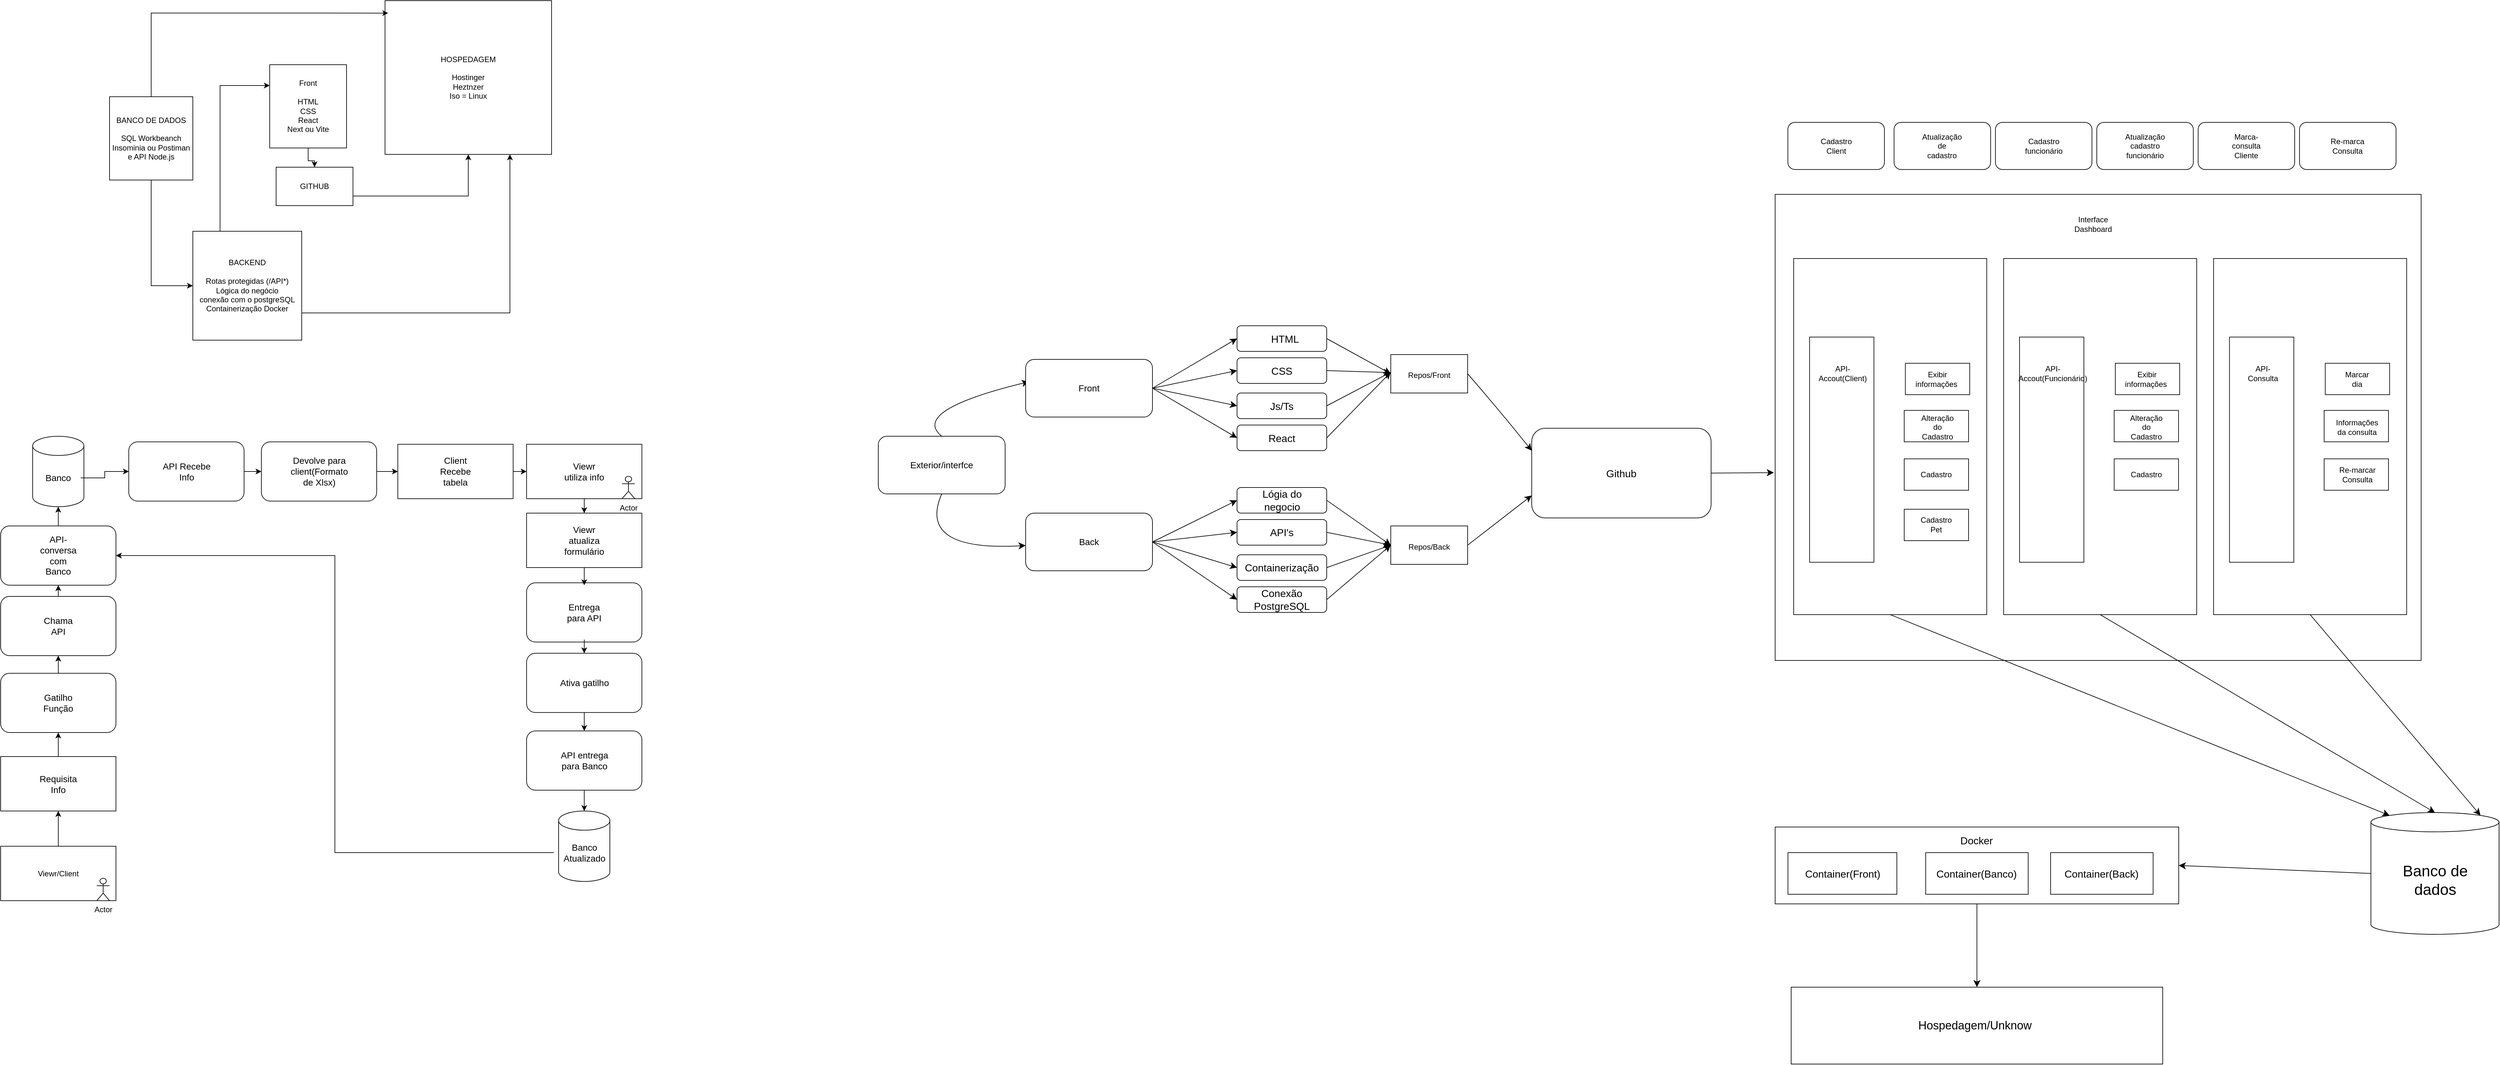<mxfile version="27.0.6">
  <diagram name="Página-1" id="aVjAVGTrHqwCA4JihpEF">
    <mxGraphModel dx="3640" dy="3594" grid="1" gridSize="10" guides="1" tooltips="1" connect="1" arrows="1" fold="1" page="1" pageScale="1" pageWidth="827" pageHeight="1169" math="0" shadow="0">
      <root>
        <mxCell id="0" />
        <mxCell id="1" parent="0" />
        <mxCell id="Dt26qlYSGMy6qlkCRpei-187" style="edgeStyle=none;curved=1;rounded=0;orthogonalLoop=1;jettySize=auto;html=1;exitX=0.5;exitY=1;exitDx=0;exitDy=0;fontSize=12;startSize=8;endSize=8;" edge="1" parent="1" source="Dt26qlYSGMy6qlkCRpei-150" target="Dt26qlYSGMy6qlkCRpei-135">
          <mxGeometry relative="1" as="geometry" />
        </mxCell>
        <mxCell id="Dt26qlYSGMy6qlkCRpei-150" value="" style="rounded=0;whiteSpace=wrap;html=1;movable=1;resizable=1;rotatable=1;deletable=1;editable=1;locked=0;connectable=1;" vertex="1" parent="1">
          <mxGeometry x="3190" y="370" width="630" height="120" as="geometry" />
        </mxCell>
        <mxCell id="Dt26qlYSGMy6qlkCRpei-60" style="edgeStyle=none;curved=1;rounded=0;orthogonalLoop=1;jettySize=auto;html=1;exitX=1;exitY=0.5;exitDx=0;exitDy=0;entryX=0;entryY=0.25;entryDx=0;entryDy=0;fontSize=12;startSize=8;endSize=8;" edge="1" parent="1" source="Dt26qlYSGMy6qlkCRpei-47" target="Dt26qlYSGMy6qlkCRpei-8">
          <mxGeometry relative="1" as="geometry">
            <Array as="points">
              <mxPoint x="2760" y="-280" />
            </Array>
          </mxGeometry>
        </mxCell>
        <mxCell id="Dt26qlYSGMy6qlkCRpei-47" value="" style="rounded=0;whiteSpace=wrap;html=1;" vertex="1" parent="1">
          <mxGeometry x="2590" y="-367.5" width="120" height="60" as="geometry" />
        </mxCell>
        <mxCell id="W94KOV0Ojwc3r_dNAkFX-75" value="" style="rounded=1;whiteSpace=wrap;html=1;" parent="1" vertex="1">
          <mxGeometry x="1241" y="-11.25" width="180" height="92.5" as="geometry" />
        </mxCell>
        <mxCell id="W94KOV0Ojwc3r_dNAkFX-36" style="edgeStyle=orthogonalEdgeStyle;rounded=0;orthogonalLoop=1;jettySize=auto;html=1;exitX=0.5;exitY=0;exitDx=0;exitDy=0;" parent="1" source="W94KOV0Ojwc3r_dNAkFX-1" target="W94KOV0Ojwc3r_dNAkFX-15" edge="1">
          <mxGeometry relative="1" as="geometry" />
        </mxCell>
        <mxCell id="W94KOV0Ojwc3r_dNAkFX-1" value="" style="rounded=0;whiteSpace=wrap;html=1;" parent="1" vertex="1">
          <mxGeometry x="420" y="260" width="180" height="85" as="geometry" />
        </mxCell>
        <mxCell id="W94KOV0Ojwc3r_dNAkFX-2" value="&lt;span style=&quot;font-size: 14px;&quot;&gt;Requisita Info&lt;/span&gt;" style="text;strokeColor=none;align=center;fillColor=none;html=1;verticalAlign=middle;whiteSpace=wrap;rounded=0;" parent="1" vertex="1">
          <mxGeometry x="475" y="287.5" width="70" height="30" as="geometry" />
        </mxCell>
        <mxCell id="W94KOV0Ojwc3r_dNAkFX-11" style="edgeStyle=orthogonalEdgeStyle;rounded=0;orthogonalLoop=1;jettySize=auto;html=1;exitX=0.5;exitY=0;exitDx=0;exitDy=0;" parent="1" source="W94KOV0Ojwc3r_dNAkFX-3" target="W94KOV0Ojwc3r_dNAkFX-1" edge="1">
          <mxGeometry relative="1" as="geometry" />
        </mxCell>
        <mxCell id="W94KOV0Ojwc3r_dNAkFX-3" value="Viewr/Client" style="rounded=0;whiteSpace=wrap;html=1;" parent="1" vertex="1">
          <mxGeometry x="420" y="400" width="180" height="85" as="geometry" />
        </mxCell>
        <mxCell id="W94KOV0Ojwc3r_dNAkFX-6" value="Actor" style="shape=umlActor;verticalLabelPosition=bottom;verticalAlign=top;html=1;outlineConnect=0;" parent="1" vertex="1">
          <mxGeometry x="570" y="450" width="20" height="35" as="geometry" />
        </mxCell>
        <mxCell id="W94KOV0Ojwc3r_dNAkFX-37" style="edgeStyle=orthogonalEdgeStyle;rounded=0;orthogonalLoop=1;jettySize=auto;html=1;exitX=0.5;exitY=0;exitDx=0;exitDy=0;" parent="1" source="W94KOV0Ojwc3r_dNAkFX-15" target="W94KOV0Ojwc3r_dNAkFX-17" edge="1">
          <mxGeometry relative="1" as="geometry" />
        </mxCell>
        <mxCell id="W94KOV0Ojwc3r_dNAkFX-15" value="" style="rounded=1;whiteSpace=wrap;html=1;" parent="1" vertex="1">
          <mxGeometry x="420" y="130" width="180" height="92.5" as="geometry" />
        </mxCell>
        <mxCell id="W94KOV0Ojwc3r_dNAkFX-16" value="&lt;span style=&quot;font-size: 14px;&quot;&gt;Gatilho Função&lt;/span&gt;" style="text;strokeColor=none;align=center;fillColor=none;html=1;verticalAlign=middle;whiteSpace=wrap;rounded=0;" parent="1" vertex="1">
          <mxGeometry x="475" y="161.25" width="70" height="30" as="geometry" />
        </mxCell>
        <mxCell id="W94KOV0Ojwc3r_dNAkFX-38" style="edgeStyle=orthogonalEdgeStyle;rounded=0;orthogonalLoop=1;jettySize=auto;html=1;exitX=0.5;exitY=0;exitDx=0;exitDy=0;" parent="1" source="W94KOV0Ojwc3r_dNAkFX-17" target="W94KOV0Ojwc3r_dNAkFX-19" edge="1">
          <mxGeometry relative="1" as="geometry" />
        </mxCell>
        <mxCell id="W94KOV0Ojwc3r_dNAkFX-17" value="" style="rounded=1;whiteSpace=wrap;html=1;" parent="1" vertex="1">
          <mxGeometry x="420" y="10" width="180" height="92.5" as="geometry" />
        </mxCell>
        <mxCell id="W94KOV0Ojwc3r_dNAkFX-18" value="&lt;span style=&quot;font-size: 14px;&quot;&gt;Chama API&lt;/span&gt;" style="text;strokeColor=none;align=center;fillColor=none;html=1;verticalAlign=middle;whiteSpace=wrap;rounded=0;" parent="1" vertex="1">
          <mxGeometry x="475" y="41.25" width="70" height="30" as="geometry" />
        </mxCell>
        <mxCell id="W94KOV0Ojwc3r_dNAkFX-40" style="edgeStyle=orthogonalEdgeStyle;rounded=0;orthogonalLoop=1;jettySize=auto;html=1;exitX=0.5;exitY=0;exitDx=0;exitDy=0;" parent="1" source="W94KOV0Ojwc3r_dNAkFX-19" target="W94KOV0Ojwc3r_dNAkFX-23" edge="1">
          <mxGeometry relative="1" as="geometry" />
        </mxCell>
        <mxCell id="W94KOV0Ojwc3r_dNAkFX-19" value="" style="rounded=1;whiteSpace=wrap;html=1;" parent="1" vertex="1">
          <mxGeometry x="420" y="-100" width="180" height="92.5" as="geometry" />
        </mxCell>
        <mxCell id="W94KOV0Ojwc3r_dNAkFX-20" value="&lt;span style=&quot;font-size: 14px;&quot;&gt;API-conversa com Banco&lt;/span&gt;" style="text;strokeColor=none;align=center;fillColor=none;html=1;verticalAlign=middle;whiteSpace=wrap;rounded=0;" parent="1" vertex="1">
          <mxGeometry x="475" y="-68.75" width="70" height="30" as="geometry" />
        </mxCell>
        <mxCell id="W94KOV0Ojwc3r_dNAkFX-23" value="" style="shape=cylinder3;whiteSpace=wrap;html=1;boundedLbl=1;backgroundOutline=1;size=15;" parent="1" vertex="1">
          <mxGeometry x="470" y="-240" width="80" height="110" as="geometry" />
        </mxCell>
        <mxCell id="W94KOV0Ojwc3r_dNAkFX-41" style="edgeStyle=orthogonalEdgeStyle;rounded=0;orthogonalLoop=1;jettySize=auto;html=1;exitX=1;exitY=0.5;exitDx=0;exitDy=0;" parent="1" source="W94KOV0Ojwc3r_dNAkFX-24" target="W94KOV0Ojwc3r_dNAkFX-26" edge="1">
          <mxGeometry relative="1" as="geometry" />
        </mxCell>
        <mxCell id="W94KOV0Ojwc3r_dNAkFX-24" value="&lt;span style=&quot;font-size: 14px;&quot;&gt;Banco&lt;/span&gt;" style="text;strokeColor=none;align=center;fillColor=none;html=1;verticalAlign=middle;whiteSpace=wrap;rounded=0;" parent="1" vertex="1">
          <mxGeometry x="475" y="-190" width="70" height="30" as="geometry" />
        </mxCell>
        <mxCell id="W94KOV0Ojwc3r_dNAkFX-42" style="edgeStyle=orthogonalEdgeStyle;rounded=0;orthogonalLoop=1;jettySize=auto;html=1;exitX=1;exitY=0.5;exitDx=0;exitDy=0;entryX=0;entryY=0.5;entryDx=0;entryDy=0;" parent="1" source="W94KOV0Ojwc3r_dNAkFX-26" target="W94KOV0Ojwc3r_dNAkFX-28" edge="1">
          <mxGeometry relative="1" as="geometry" />
        </mxCell>
        <mxCell id="W94KOV0Ojwc3r_dNAkFX-26" value="" style="rounded=1;whiteSpace=wrap;html=1;" parent="1" vertex="1">
          <mxGeometry x="620" y="-231.25" width="180" height="92.5" as="geometry" />
        </mxCell>
        <mxCell id="W94KOV0Ojwc3r_dNAkFX-27" value="&lt;span style=&quot;font-size: 14px;&quot;&gt;API Recebe Info&lt;/span&gt;" style="text;strokeColor=none;align=center;fillColor=none;html=1;verticalAlign=middle;whiteSpace=wrap;rounded=0;" parent="1" vertex="1">
          <mxGeometry x="662.5" y="-200" width="95" height="30" as="geometry" />
        </mxCell>
        <mxCell id="W94KOV0Ojwc3r_dNAkFX-43" style="edgeStyle=orthogonalEdgeStyle;rounded=0;orthogonalLoop=1;jettySize=auto;html=1;exitX=1;exitY=0.5;exitDx=0;exitDy=0;" parent="1" source="W94KOV0Ojwc3r_dNAkFX-28" target="W94KOV0Ojwc3r_dNAkFX-31" edge="1">
          <mxGeometry relative="1" as="geometry" />
        </mxCell>
        <mxCell id="W94KOV0Ojwc3r_dNAkFX-28" value="" style="rounded=1;whiteSpace=wrap;html=1;" parent="1" vertex="1">
          <mxGeometry x="827" y="-231.25" width="180" height="92.5" as="geometry" />
        </mxCell>
        <mxCell id="W94KOV0Ojwc3r_dNAkFX-29" value="&lt;span style=&quot;font-size: 14px;&quot;&gt;Devolve para client(Formato de Xlsx)&lt;/span&gt;" style="text;strokeColor=none;align=center;fillColor=none;html=1;verticalAlign=middle;whiteSpace=wrap;rounded=0;" parent="1" vertex="1">
          <mxGeometry x="869.5" y="-200" width="95" height="30" as="geometry" />
        </mxCell>
        <mxCell id="W94KOV0Ojwc3r_dNAkFX-44" style="edgeStyle=orthogonalEdgeStyle;rounded=0;orthogonalLoop=1;jettySize=auto;html=1;exitX=1;exitY=0.5;exitDx=0;exitDy=0;" parent="1" source="W94KOV0Ojwc3r_dNAkFX-31" target="W94KOV0Ojwc3r_dNAkFX-34" edge="1">
          <mxGeometry relative="1" as="geometry" />
        </mxCell>
        <mxCell id="W94KOV0Ojwc3r_dNAkFX-31" value="" style="rounded=0;whiteSpace=wrap;html=1;" parent="1" vertex="1">
          <mxGeometry x="1040" y="-227.5" width="180" height="85" as="geometry" />
        </mxCell>
        <mxCell id="W94KOV0Ojwc3r_dNAkFX-32" value="&lt;span style=&quot;font-size: 14px;&quot;&gt;Client Recebe tabela&lt;/span&gt;" style="text;strokeColor=none;align=center;fillColor=none;html=1;verticalAlign=middle;whiteSpace=wrap;rounded=0;" parent="1" vertex="1">
          <mxGeometry x="1095" y="-200" width="70" height="30" as="geometry" />
        </mxCell>
        <mxCell id="W94KOV0Ojwc3r_dNAkFX-57" style="edgeStyle=orthogonalEdgeStyle;rounded=0;orthogonalLoop=1;jettySize=auto;html=1;exitX=0.5;exitY=1;exitDx=0;exitDy=0;" parent="1" source="W94KOV0Ojwc3r_dNAkFX-34" target="W94KOV0Ojwc3r_dNAkFX-45" edge="1">
          <mxGeometry relative="1" as="geometry" />
        </mxCell>
        <mxCell id="W94KOV0Ojwc3r_dNAkFX-34" value="" style="rounded=0;whiteSpace=wrap;html=1;" parent="1" vertex="1">
          <mxGeometry x="1241" y="-227.5" width="180" height="85" as="geometry" />
        </mxCell>
        <mxCell id="W94KOV0Ojwc3r_dNAkFX-35" value="&lt;span style=&quot;font-size: 14px;&quot;&gt;Viewr utiliza info&lt;/span&gt;" style="text;strokeColor=none;align=center;fillColor=none;html=1;verticalAlign=middle;whiteSpace=wrap;rounded=0;" parent="1" vertex="1">
          <mxGeometry x="1296" y="-200" width="70" height="30" as="geometry" />
        </mxCell>
        <mxCell id="W94KOV0Ojwc3r_dNAkFX-58" style="edgeStyle=orthogonalEdgeStyle;rounded=0;orthogonalLoop=1;jettySize=auto;html=1;exitX=0.5;exitY=1;exitDx=0;exitDy=0;entryX=0.5;entryY=0;entryDx=0;entryDy=0;" parent="1" source="W94KOV0Ojwc3r_dNAkFX-45" edge="1">
          <mxGeometry relative="1" as="geometry">
            <mxPoint x="1331" y="-7.5" as="targetPoint" />
          </mxGeometry>
        </mxCell>
        <mxCell id="W94KOV0Ojwc3r_dNAkFX-45" value="" style="rounded=0;whiteSpace=wrap;html=1;" parent="1" vertex="1">
          <mxGeometry x="1241" y="-120" width="180" height="85" as="geometry" />
        </mxCell>
        <mxCell id="W94KOV0Ojwc3r_dNAkFX-46" value="&lt;span style=&quot;font-size: 14px;&quot;&gt;Viewr atualiza formulário&lt;/span&gt;" style="text;strokeColor=none;align=center;fillColor=none;html=1;verticalAlign=middle;whiteSpace=wrap;rounded=0;" parent="1" vertex="1">
          <mxGeometry x="1296" y="-92.5" width="70" height="30" as="geometry" />
        </mxCell>
        <mxCell id="W94KOV0Ojwc3r_dNAkFX-60" style="edgeStyle=orthogonalEdgeStyle;rounded=0;orthogonalLoop=1;jettySize=auto;html=1;exitX=0.5;exitY=1;exitDx=0;exitDy=0;entryX=0.5;entryY=0;entryDx=0;entryDy=0;" parent="1" source="W94KOV0Ojwc3r_dNAkFX-47" target="W94KOV0Ojwc3r_dNAkFX-50" edge="1">
          <mxGeometry relative="1" as="geometry" />
        </mxCell>
        <mxCell id="W94KOV0Ojwc3r_dNAkFX-47" value="" style="rounded=1;whiteSpace=wrap;html=1;" parent="1" vertex="1">
          <mxGeometry x="1241" y="98.75" width="180" height="92.5" as="geometry" />
        </mxCell>
        <mxCell id="W94KOV0Ojwc3r_dNAkFX-48" value="&lt;span style=&quot;font-size: 14px;&quot;&gt;Ativa gatilho&lt;/span&gt;" style="text;strokeColor=none;align=center;fillColor=none;html=1;verticalAlign=middle;whiteSpace=wrap;rounded=0;" parent="1" vertex="1">
          <mxGeometry x="1283.5" y="130" width="95" height="30" as="geometry" />
        </mxCell>
        <mxCell id="W94KOV0Ojwc3r_dNAkFX-61" style="edgeStyle=orthogonalEdgeStyle;rounded=0;orthogonalLoop=1;jettySize=auto;html=1;exitX=0.5;exitY=1;exitDx=0;exitDy=0;" parent="1" source="W94KOV0Ojwc3r_dNAkFX-50" target="W94KOV0Ojwc3r_dNAkFX-52" edge="1">
          <mxGeometry relative="1" as="geometry" />
        </mxCell>
        <mxCell id="W94KOV0Ojwc3r_dNAkFX-50" value="" style="rounded=1;whiteSpace=wrap;html=1;" parent="1" vertex="1">
          <mxGeometry x="1241" y="220" width="180" height="92.5" as="geometry" />
        </mxCell>
        <mxCell id="W94KOV0Ojwc3r_dNAkFX-51" value="&lt;span style=&quot;font-size: 14px;&quot;&gt;API entrega para Banco&lt;/span&gt;" style="text;strokeColor=none;align=center;fillColor=none;html=1;verticalAlign=middle;whiteSpace=wrap;rounded=0;" parent="1" vertex="1">
          <mxGeometry x="1283.5" y="251.25" width="95" height="30" as="geometry" />
        </mxCell>
        <mxCell id="W94KOV0Ojwc3r_dNAkFX-52" value="" style="shape=cylinder3;whiteSpace=wrap;html=1;boundedLbl=1;backgroundOutline=1;size=15;" parent="1" vertex="1">
          <mxGeometry x="1291" y="345" width="80" height="110" as="geometry" />
        </mxCell>
        <mxCell id="W94KOV0Ojwc3r_dNAkFX-62" style="edgeStyle=orthogonalEdgeStyle;rounded=0;orthogonalLoop=1;jettySize=auto;html=1;entryX=1;entryY=0.5;entryDx=0;entryDy=0;" parent="1" source="W94KOV0Ojwc3r_dNAkFX-53" target="W94KOV0Ojwc3r_dNAkFX-19" edge="1">
          <mxGeometry relative="1" as="geometry" />
        </mxCell>
        <mxCell id="W94KOV0Ojwc3r_dNAkFX-53" value="&lt;span style=&quot;font-size: 14px;&quot;&gt;Banco&lt;/span&gt;&lt;div&gt;&lt;span style=&quot;font-size: 14px;&quot;&gt;Atualizado&lt;/span&gt;&lt;/div&gt;" style="text;strokeColor=none;align=center;fillColor=none;html=1;verticalAlign=middle;whiteSpace=wrap;rounded=0;" parent="1" vertex="1">
          <mxGeometry x="1283.5" y="395" width="95" height="30" as="geometry" />
        </mxCell>
        <mxCell id="W94KOV0Ojwc3r_dNAkFX-59" style="edgeStyle=orthogonalEdgeStyle;rounded=0;orthogonalLoop=1;jettySize=auto;html=1;exitX=0.5;exitY=1;exitDx=0;exitDy=0;entryX=0.5;entryY=0;entryDx=0;entryDy=0;" parent="1" target="W94KOV0Ojwc3r_dNAkFX-47" edge="1">
          <mxGeometry relative="1" as="geometry">
            <mxPoint x="1331" y="77.5" as="sourcePoint" />
          </mxGeometry>
        </mxCell>
        <mxCell id="W94KOV0Ojwc3r_dNAkFX-55" value="&lt;span style=&quot;font-size: 14px;&quot;&gt;Entrega para API&lt;/span&gt;" style="text;strokeColor=none;align=center;fillColor=none;html=1;verticalAlign=middle;whiteSpace=wrap;rounded=0;" parent="1" vertex="1">
          <mxGeometry x="1296" y="20" width="70" height="30" as="geometry" />
        </mxCell>
        <mxCell id="W94KOV0Ojwc3r_dNAkFX-56" value="Actor" style="shape=umlActor;verticalLabelPosition=bottom;verticalAlign=top;html=1;outlineConnect=0;" parent="1" vertex="1">
          <mxGeometry x="1390" y="-177.5" width="20" height="35" as="geometry" />
        </mxCell>
        <mxCell id="W94KOV0Ojwc3r_dNAkFX-63" style="edgeStyle=orthogonalEdgeStyle;rounded=0;orthogonalLoop=1;jettySize=auto;html=1;exitX=0.5;exitY=1;exitDx=0;exitDy=0;" parent="1" source="W94KOV0Ojwc3r_dNAkFX-64" target="W94KOV0Ojwc3r_dNAkFX-73" edge="1">
          <mxGeometry relative="1" as="geometry" />
        </mxCell>
        <mxCell id="W94KOV0Ojwc3r_dNAkFX-64" value="Front&lt;div&gt;&lt;br&gt;&lt;/div&gt;&lt;div&gt;HTML&lt;/div&gt;&lt;div&gt;CSS&lt;/div&gt;&lt;div&gt;React&lt;/div&gt;&lt;div&gt;Next ou Vite&lt;/div&gt;" style="rounded=0;whiteSpace=wrap;html=1;" parent="1" vertex="1">
          <mxGeometry x="840" y="-820" width="120" height="130" as="geometry" />
        </mxCell>
        <mxCell id="W94KOV0Ojwc3r_dNAkFX-65" style="edgeStyle=orthogonalEdgeStyle;rounded=0;orthogonalLoop=1;jettySize=auto;html=1;entryX=0;entryY=0.5;entryDx=0;entryDy=0;" parent="1" source="W94KOV0Ojwc3r_dNAkFX-67" target="W94KOV0Ojwc3r_dNAkFX-70" edge="1">
          <mxGeometry relative="1" as="geometry" />
        </mxCell>
        <mxCell id="W94KOV0Ojwc3r_dNAkFX-66" style="edgeStyle=orthogonalEdgeStyle;rounded=0;orthogonalLoop=1;jettySize=auto;html=1;exitX=0.5;exitY=0;exitDx=0;exitDy=0;" parent="1" source="W94KOV0Ojwc3r_dNAkFX-67" edge="1">
          <mxGeometry relative="1" as="geometry">
            <mxPoint x="654.941" y="-770.118" as="targetPoint" />
          </mxGeometry>
        </mxCell>
        <mxCell id="W94KOV0Ojwc3r_dNAkFX-67" value="BANCO DE DADOS&lt;div&gt;&lt;br&gt;&lt;/div&gt;&lt;div&gt;SQL Workbeanch&lt;/div&gt;&lt;div&gt;Insominia ou Postiman&lt;/div&gt;&lt;div&gt;e API Node.js&lt;/div&gt;" style="whiteSpace=wrap;html=1;aspect=fixed;" parent="1" vertex="1">
          <mxGeometry x="590" y="-770" width="130" height="130" as="geometry" />
        </mxCell>
        <mxCell id="W94KOV0Ojwc3r_dNAkFX-68" style="edgeStyle=orthogonalEdgeStyle;rounded=0;orthogonalLoop=1;jettySize=auto;html=1;exitX=0.25;exitY=0;exitDx=0;exitDy=0;entryX=0;entryY=0.25;entryDx=0;entryDy=0;" parent="1" source="W94KOV0Ojwc3r_dNAkFX-70" target="W94KOV0Ojwc3r_dNAkFX-64" edge="1">
          <mxGeometry relative="1" as="geometry" />
        </mxCell>
        <mxCell id="W94KOV0Ojwc3r_dNAkFX-69" style="edgeStyle=orthogonalEdgeStyle;rounded=0;orthogonalLoop=1;jettySize=auto;html=1;exitX=1;exitY=0.75;exitDx=0;exitDy=0;entryX=0.75;entryY=1;entryDx=0;entryDy=0;" parent="1" source="W94KOV0Ojwc3r_dNAkFX-70" target="W94KOV0Ojwc3r_dNAkFX-71" edge="1">
          <mxGeometry relative="1" as="geometry" />
        </mxCell>
        <mxCell id="W94KOV0Ojwc3r_dNAkFX-70" value="BACKEND&lt;div&gt;&lt;br&gt;&lt;/div&gt;&lt;div&gt;Rotas protegidas (/API*)&lt;/div&gt;&lt;div&gt;Lógica do negócio&lt;/div&gt;&lt;div&gt;conexão com o postgreSQL&lt;/div&gt;&lt;div&gt;Containerização Docker&lt;/div&gt;" style="whiteSpace=wrap;html=1;aspect=fixed;" parent="1" vertex="1">
          <mxGeometry x="720" y="-560" width="170" height="170" as="geometry" />
        </mxCell>
        <mxCell id="W94KOV0Ojwc3r_dNAkFX-71" value="HOSPEDAGEM&lt;div&gt;&lt;br&gt;&lt;/div&gt;&lt;div&gt;Hostinger&lt;/div&gt;&lt;div&gt;Heztnzer&lt;/div&gt;&lt;div&gt;Iso = Linux&lt;/div&gt;" style="rounded=0;whiteSpace=wrap;html=1;" parent="1" vertex="1">
          <mxGeometry x="1020" y="-920" width="260" height="240" as="geometry" />
        </mxCell>
        <mxCell id="W94KOV0Ojwc3r_dNAkFX-72" style="edgeStyle=orthogonalEdgeStyle;rounded=0;orthogonalLoop=1;jettySize=auto;html=1;exitX=1;exitY=0.75;exitDx=0;exitDy=0;" parent="1" source="W94KOV0Ojwc3r_dNAkFX-73" target="W94KOV0Ojwc3r_dNAkFX-71" edge="1">
          <mxGeometry relative="1" as="geometry" />
        </mxCell>
        <mxCell id="W94KOV0Ojwc3r_dNAkFX-73" value="GITHUB" style="rounded=0;whiteSpace=wrap;html=1;" parent="1" vertex="1">
          <mxGeometry x="850" y="-660" width="120" height="60" as="geometry" />
        </mxCell>
        <mxCell id="W94KOV0Ojwc3r_dNAkFX-74" style="edgeStyle=orthogonalEdgeStyle;rounded=0;orthogonalLoop=1;jettySize=auto;html=1;exitX=0.5;exitY=0;exitDx=0;exitDy=0;entryX=0.019;entryY=0.081;entryDx=0;entryDy=0;entryPerimeter=0;" parent="1" source="W94KOV0Ojwc3r_dNAkFX-67" target="W94KOV0Ojwc3r_dNAkFX-71" edge="1">
          <mxGeometry relative="1" as="geometry" />
        </mxCell>
        <mxCell id="Dt26qlYSGMy6qlkCRpei-40" style="edgeStyle=none;curved=1;rounded=0;orthogonalLoop=1;jettySize=auto;html=1;exitX=0.5;exitY=1;exitDx=0;exitDy=0;fontSize=12;startSize=8;endSize=8;" edge="1" parent="1" source="Dt26qlYSGMy6qlkCRpei-1" target="Dt26qlYSGMy6qlkCRpei-6">
          <mxGeometry relative="1" as="geometry">
            <mxPoint x="1890" y="-60" as="targetPoint" />
            <Array as="points">
              <mxPoint x="1850" y="-60" />
            </Array>
          </mxGeometry>
        </mxCell>
        <mxCell id="Dt26qlYSGMy6qlkCRpei-41" style="edgeStyle=none;curved=1;rounded=0;orthogonalLoop=1;jettySize=auto;html=1;exitX=0.5;exitY=0;exitDx=0;exitDy=0;fontSize=12;startSize=8;endSize=8;entryX=0.026;entryY=0.388;entryDx=0;entryDy=0;entryPerimeter=0;" edge="1" parent="1" source="Dt26qlYSGMy6qlkCRpei-1" target="Dt26qlYSGMy6qlkCRpei-4">
          <mxGeometry relative="1" as="geometry">
            <mxPoint x="1888.647" y="-330" as="targetPoint" />
            <Array as="points">
              <mxPoint x="1840" y="-280" />
            </Array>
          </mxGeometry>
        </mxCell>
        <mxCell id="Dt26qlYSGMy6qlkCRpei-1" value="" style="rounded=1;whiteSpace=wrap;html=1;" vertex="1" parent="1">
          <mxGeometry x="1790" y="-240" width="198" height="90" as="geometry" />
        </mxCell>
        <mxCell id="Dt26qlYSGMy6qlkCRpei-2" value="&lt;span style=&quot;font-size: 14px;&quot;&gt;Exterior/interfce&lt;/span&gt;" style="text;strokeColor=none;align=center;fillColor=none;html=1;verticalAlign=middle;whiteSpace=wrap;rounded=0;" vertex="1" parent="1">
          <mxGeometry x="1854" y="-210" width="70" height="30" as="geometry" />
        </mxCell>
        <mxCell id="Dt26qlYSGMy6qlkCRpei-28" style="edgeStyle=none;curved=1;rounded=0;orthogonalLoop=1;jettySize=auto;html=1;exitX=1;exitY=0.5;exitDx=0;exitDy=0;entryX=0;entryY=0.5;entryDx=0;entryDy=0;fontSize=12;startSize=8;endSize=8;" edge="1" parent="1" source="Dt26qlYSGMy6qlkCRpei-4" target="Dt26qlYSGMy6qlkCRpei-10">
          <mxGeometry relative="1" as="geometry" />
        </mxCell>
        <mxCell id="Dt26qlYSGMy6qlkCRpei-29" style="edgeStyle=none;curved=1;rounded=0;orthogonalLoop=1;jettySize=auto;html=1;exitX=1;exitY=0.5;exitDx=0;exitDy=0;entryX=0;entryY=0.5;entryDx=0;entryDy=0;fontSize=12;startSize=8;endSize=8;" edge="1" parent="1" source="Dt26qlYSGMy6qlkCRpei-4" target="Dt26qlYSGMy6qlkCRpei-14">
          <mxGeometry relative="1" as="geometry" />
        </mxCell>
        <mxCell id="Dt26qlYSGMy6qlkCRpei-30" style="edgeStyle=none;curved=1;rounded=0;orthogonalLoop=1;jettySize=auto;html=1;exitX=1;exitY=0.5;exitDx=0;exitDy=0;entryX=0;entryY=0.5;entryDx=0;entryDy=0;fontSize=12;startSize=8;endSize=8;" edge="1" parent="1" source="Dt26qlYSGMy6qlkCRpei-4" target="Dt26qlYSGMy6qlkCRpei-16">
          <mxGeometry relative="1" as="geometry" />
        </mxCell>
        <mxCell id="Dt26qlYSGMy6qlkCRpei-31" style="edgeStyle=none;curved=1;rounded=0;orthogonalLoop=1;jettySize=auto;html=1;exitX=1;exitY=0.5;exitDx=0;exitDy=0;entryX=0;entryY=0.5;entryDx=0;entryDy=0;fontSize=12;startSize=8;endSize=8;" edge="1" parent="1" source="Dt26qlYSGMy6qlkCRpei-4" target="Dt26qlYSGMy6qlkCRpei-18">
          <mxGeometry relative="1" as="geometry" />
        </mxCell>
        <mxCell id="Dt26qlYSGMy6qlkCRpei-4" value="" style="rounded=1;whiteSpace=wrap;html=1;" vertex="1" parent="1">
          <mxGeometry x="2020" y="-360" width="198" height="90" as="geometry" />
        </mxCell>
        <mxCell id="Dt26qlYSGMy6qlkCRpei-5" value="&lt;span style=&quot;font-size: 14px;&quot;&gt;Front&lt;/span&gt;" style="text;strokeColor=none;align=center;fillColor=none;html=1;verticalAlign=middle;whiteSpace=wrap;rounded=0;" vertex="1" parent="1">
          <mxGeometry x="2084" y="-330" width="70" height="30" as="geometry" />
        </mxCell>
        <mxCell id="Dt26qlYSGMy6qlkCRpei-32" style="edgeStyle=none;curved=1;rounded=0;orthogonalLoop=1;jettySize=auto;html=1;exitX=1;exitY=0.5;exitDx=0;exitDy=0;entryX=0;entryY=0.5;entryDx=0;entryDy=0;fontSize=12;startSize=8;endSize=8;" edge="1" parent="1" source="Dt26qlYSGMy6qlkCRpei-6" target="Dt26qlYSGMy6qlkCRpei-20">
          <mxGeometry relative="1" as="geometry" />
        </mxCell>
        <mxCell id="Dt26qlYSGMy6qlkCRpei-33" style="edgeStyle=none;curved=1;rounded=0;orthogonalLoop=1;jettySize=auto;html=1;exitX=1;exitY=0.5;exitDx=0;exitDy=0;entryX=0;entryY=0.5;entryDx=0;entryDy=0;fontSize=12;startSize=8;endSize=8;" edge="1" parent="1" source="Dt26qlYSGMy6qlkCRpei-6" target="Dt26qlYSGMy6qlkCRpei-22">
          <mxGeometry relative="1" as="geometry" />
        </mxCell>
        <mxCell id="Dt26qlYSGMy6qlkCRpei-34" style="edgeStyle=none;curved=1;rounded=0;orthogonalLoop=1;jettySize=auto;html=1;exitX=1;exitY=0.5;exitDx=0;exitDy=0;entryX=0;entryY=0.5;entryDx=0;entryDy=0;fontSize=12;startSize=8;endSize=8;" edge="1" parent="1" source="Dt26qlYSGMy6qlkCRpei-6" target="Dt26qlYSGMy6qlkCRpei-24">
          <mxGeometry relative="1" as="geometry" />
        </mxCell>
        <mxCell id="Dt26qlYSGMy6qlkCRpei-35" style="edgeStyle=none;curved=1;rounded=0;orthogonalLoop=1;jettySize=auto;html=1;exitX=1;exitY=0.5;exitDx=0;exitDy=0;entryX=0;entryY=0.5;entryDx=0;entryDy=0;fontSize=12;startSize=8;endSize=8;" edge="1" parent="1" source="Dt26qlYSGMy6qlkCRpei-6" target="Dt26qlYSGMy6qlkCRpei-26">
          <mxGeometry relative="1" as="geometry" />
        </mxCell>
        <mxCell id="Dt26qlYSGMy6qlkCRpei-6" value="" style="rounded=1;whiteSpace=wrap;html=1;" vertex="1" parent="1">
          <mxGeometry x="2020" y="-120" width="198" height="90" as="geometry" />
        </mxCell>
        <mxCell id="Dt26qlYSGMy6qlkCRpei-7" value="&lt;span style=&quot;font-size: 14px;&quot;&gt;Back&lt;/span&gt;" style="text;strokeColor=none;align=center;fillColor=none;html=1;verticalAlign=middle;whiteSpace=wrap;rounded=0;" vertex="1" parent="1">
          <mxGeometry x="2084" y="-90" width="70" height="30" as="geometry" />
        </mxCell>
        <mxCell id="Dt26qlYSGMy6qlkCRpei-8" value="" style="rounded=1;whiteSpace=wrap;html=1;" vertex="1" parent="1">
          <mxGeometry x="2810" y="-252.5" width="280" height="140" as="geometry" />
        </mxCell>
        <mxCell id="Dt26qlYSGMy6qlkCRpei-9" value="Github" style="text;strokeColor=none;align=center;fillColor=none;html=1;verticalAlign=middle;whiteSpace=wrap;rounded=0;fontSize=16;" vertex="1" parent="1">
          <mxGeometry x="2920" y="-197.5" width="60" height="30" as="geometry" />
        </mxCell>
        <mxCell id="Dt26qlYSGMy6qlkCRpei-54" style="edgeStyle=none;curved=1;rounded=0;orthogonalLoop=1;jettySize=auto;html=1;exitX=1;exitY=0.5;exitDx=0;exitDy=0;entryX=0;entryY=0.5;entryDx=0;entryDy=0;fontSize=12;startSize=8;endSize=8;" edge="1" parent="1" source="Dt26qlYSGMy6qlkCRpei-10" target="Dt26qlYSGMy6qlkCRpei-47">
          <mxGeometry relative="1" as="geometry" />
        </mxCell>
        <mxCell id="Dt26qlYSGMy6qlkCRpei-10" value="" style="rounded=1;whiteSpace=wrap;html=1;" vertex="1" parent="1">
          <mxGeometry x="2350" y="-412.5" width="140" height="40" as="geometry" />
        </mxCell>
        <mxCell id="Dt26qlYSGMy6qlkCRpei-11" value="HTML" style="text;strokeColor=none;align=center;fillColor=none;html=1;verticalAlign=middle;whiteSpace=wrap;rounded=0;fontSize=16;" vertex="1" parent="1">
          <mxGeometry x="2395" y="-407.5" width="60" height="30" as="geometry" />
        </mxCell>
        <mxCell id="Dt26qlYSGMy6qlkCRpei-55" style="edgeStyle=none;curved=1;rounded=0;orthogonalLoop=1;jettySize=auto;html=1;exitX=1;exitY=0.5;exitDx=0;exitDy=0;fontSize=12;startSize=8;endSize=8;" edge="1" parent="1" source="Dt26qlYSGMy6qlkCRpei-14" target="Dt26qlYSGMy6qlkCRpei-47">
          <mxGeometry relative="1" as="geometry" />
        </mxCell>
        <mxCell id="Dt26qlYSGMy6qlkCRpei-14" value="" style="rounded=1;whiteSpace=wrap;html=1;" vertex="1" parent="1">
          <mxGeometry x="2350" y="-362.5" width="140" height="40" as="geometry" />
        </mxCell>
        <mxCell id="Dt26qlYSGMy6qlkCRpei-15" value="CSS" style="text;strokeColor=none;align=center;fillColor=none;html=1;verticalAlign=middle;whiteSpace=wrap;rounded=0;fontSize=16;" vertex="1" parent="1">
          <mxGeometry x="2390" y="-357.5" width="60" height="30" as="geometry" />
        </mxCell>
        <mxCell id="Dt26qlYSGMy6qlkCRpei-56" style="edgeStyle=none;curved=1;rounded=0;orthogonalLoop=1;jettySize=auto;html=1;exitX=1;exitY=0.5;exitDx=0;exitDy=0;fontSize=12;startSize=8;endSize=8;" edge="1" parent="1" source="Dt26qlYSGMy6qlkCRpei-16">
          <mxGeometry relative="1" as="geometry">
            <mxPoint x="2590" y="-340" as="targetPoint" />
          </mxGeometry>
        </mxCell>
        <mxCell id="Dt26qlYSGMy6qlkCRpei-16" value="" style="rounded=1;whiteSpace=wrap;html=1;" vertex="1" parent="1">
          <mxGeometry x="2350" y="-307.5" width="140" height="40" as="geometry" />
        </mxCell>
        <mxCell id="Dt26qlYSGMy6qlkCRpei-17" value="Js/Ts" style="text;strokeColor=none;align=center;fillColor=none;html=1;verticalAlign=middle;whiteSpace=wrap;rounded=0;fontSize=16;" vertex="1" parent="1">
          <mxGeometry x="2390" y="-302.5" width="60" height="30" as="geometry" />
        </mxCell>
        <mxCell id="Dt26qlYSGMy6qlkCRpei-58" style="edgeStyle=none;curved=1;rounded=0;orthogonalLoop=1;jettySize=auto;html=1;exitX=1;exitY=0.5;exitDx=0;exitDy=0;fontSize=12;startSize=8;endSize=8;" edge="1" parent="1" source="Dt26qlYSGMy6qlkCRpei-18">
          <mxGeometry relative="1" as="geometry">
            <mxPoint x="2590" y="-340" as="targetPoint" />
          </mxGeometry>
        </mxCell>
        <mxCell id="Dt26qlYSGMy6qlkCRpei-18" value="" style="rounded=1;whiteSpace=wrap;html=1;" vertex="1" parent="1">
          <mxGeometry x="2350" y="-257.5" width="140" height="40" as="geometry" />
        </mxCell>
        <mxCell id="Dt26qlYSGMy6qlkCRpei-19" value="React" style="text;strokeColor=none;align=center;fillColor=none;html=1;verticalAlign=middle;whiteSpace=wrap;rounded=0;fontSize=16;" vertex="1" parent="1">
          <mxGeometry x="2390" y="-252.5" width="60" height="30" as="geometry" />
        </mxCell>
        <mxCell id="Dt26qlYSGMy6qlkCRpei-50" style="edgeStyle=none;curved=1;rounded=0;orthogonalLoop=1;jettySize=auto;html=1;exitX=1;exitY=0.5;exitDx=0;exitDy=0;entryX=0;entryY=0.5;entryDx=0;entryDy=0;fontSize=12;startSize=8;endSize=8;" edge="1" parent="1" source="Dt26qlYSGMy6qlkCRpei-20" target="Dt26qlYSGMy6qlkCRpei-48">
          <mxGeometry relative="1" as="geometry" />
        </mxCell>
        <mxCell id="Dt26qlYSGMy6qlkCRpei-20" value="" style="rounded=1;whiteSpace=wrap;html=1;" vertex="1" parent="1">
          <mxGeometry x="2350" y="-160" width="140" height="40" as="geometry" />
        </mxCell>
        <mxCell id="Dt26qlYSGMy6qlkCRpei-21" value="Lógia do negocio" style="text;strokeColor=none;align=center;fillColor=none;html=1;verticalAlign=middle;whiteSpace=wrap;rounded=0;fontSize=16;" vertex="1" parent="1">
          <mxGeometry x="2362.5" y="-155" width="115" height="30" as="geometry" />
        </mxCell>
        <mxCell id="Dt26qlYSGMy6qlkCRpei-51" style="edgeStyle=none;curved=1;rounded=0;orthogonalLoop=1;jettySize=auto;html=1;exitX=1;exitY=0.5;exitDx=0;exitDy=0;entryX=0;entryY=0.5;entryDx=0;entryDy=0;fontSize=12;startSize=8;endSize=8;" edge="1" parent="1" source="Dt26qlYSGMy6qlkCRpei-22" target="Dt26qlYSGMy6qlkCRpei-48">
          <mxGeometry relative="1" as="geometry" />
        </mxCell>
        <mxCell id="Dt26qlYSGMy6qlkCRpei-22" value="" style="rounded=1;whiteSpace=wrap;html=1;" vertex="1" parent="1">
          <mxGeometry x="2350" y="-110" width="140" height="40" as="geometry" />
        </mxCell>
        <mxCell id="Dt26qlYSGMy6qlkCRpei-23" value="API&#39;s" style="text;strokeColor=none;align=center;fillColor=none;html=1;verticalAlign=middle;whiteSpace=wrap;rounded=0;fontSize=16;" vertex="1" parent="1">
          <mxGeometry x="2390" y="-105" width="60" height="30" as="geometry" />
        </mxCell>
        <mxCell id="Dt26qlYSGMy6qlkCRpei-52" style="edgeStyle=none;curved=1;rounded=0;orthogonalLoop=1;jettySize=auto;html=1;exitX=1;exitY=0.5;exitDx=0;exitDy=0;entryX=0;entryY=0.5;entryDx=0;entryDy=0;fontSize=12;startSize=8;endSize=8;" edge="1" parent="1" source="Dt26qlYSGMy6qlkCRpei-24" target="Dt26qlYSGMy6qlkCRpei-48">
          <mxGeometry relative="1" as="geometry" />
        </mxCell>
        <mxCell id="Dt26qlYSGMy6qlkCRpei-24" value="" style="rounded=1;whiteSpace=wrap;html=1;" vertex="1" parent="1">
          <mxGeometry x="2350" y="-55" width="140" height="40" as="geometry" />
        </mxCell>
        <mxCell id="Dt26qlYSGMy6qlkCRpei-25" value="Containerização" style="text;strokeColor=none;align=center;fillColor=none;html=1;verticalAlign=middle;whiteSpace=wrap;rounded=0;fontSize=16;" vertex="1" parent="1">
          <mxGeometry x="2390" y="-50" width="60" height="30" as="geometry" />
        </mxCell>
        <mxCell id="Dt26qlYSGMy6qlkCRpei-53" style="edgeStyle=none;curved=1;rounded=0;orthogonalLoop=1;jettySize=auto;html=1;exitX=1;exitY=0.5;exitDx=0;exitDy=0;entryX=0;entryY=0.5;entryDx=0;entryDy=0;fontSize=12;startSize=8;endSize=8;" edge="1" parent="1" source="Dt26qlYSGMy6qlkCRpei-26" target="Dt26qlYSGMy6qlkCRpei-48">
          <mxGeometry relative="1" as="geometry" />
        </mxCell>
        <mxCell id="Dt26qlYSGMy6qlkCRpei-26" value="" style="rounded=1;whiteSpace=wrap;html=1;" vertex="1" parent="1">
          <mxGeometry x="2350" y="-5" width="140" height="40" as="geometry" />
        </mxCell>
        <mxCell id="Dt26qlYSGMy6qlkCRpei-27" value="Conexão PostgreSQL" style="text;strokeColor=none;align=center;fillColor=none;html=1;verticalAlign=middle;whiteSpace=wrap;rounded=0;fontSize=16;" vertex="1" parent="1">
          <mxGeometry x="2390" width="60" height="30" as="geometry" />
        </mxCell>
        <mxCell id="Dt26qlYSGMy6qlkCRpei-42" value="Repos/Front" style="text;html=1;align=center;verticalAlign=middle;whiteSpace=wrap;rounded=0;" vertex="1" parent="1">
          <mxGeometry x="2620" y="-350" width="60" height="30" as="geometry" />
        </mxCell>
        <mxCell id="Dt26qlYSGMy6qlkCRpei-62" style="edgeStyle=none;curved=1;rounded=0;orthogonalLoop=1;jettySize=auto;html=1;exitX=1;exitY=0.5;exitDx=0;exitDy=0;entryX=0;entryY=0.75;entryDx=0;entryDy=0;fontSize=12;startSize=8;endSize=8;" edge="1" parent="1" source="Dt26qlYSGMy6qlkCRpei-48" target="Dt26qlYSGMy6qlkCRpei-8">
          <mxGeometry relative="1" as="geometry" />
        </mxCell>
        <mxCell id="Dt26qlYSGMy6qlkCRpei-48" value="" style="rounded=0;whiteSpace=wrap;html=1;" vertex="1" parent="1">
          <mxGeometry x="2590" y="-100" width="120" height="60" as="geometry" />
        </mxCell>
        <mxCell id="Dt26qlYSGMy6qlkCRpei-49" value="Repos/Back" style="text;html=1;align=center;verticalAlign=middle;whiteSpace=wrap;rounded=0;" vertex="1" parent="1">
          <mxGeometry x="2620" y="-82.5" width="60" height="30" as="geometry" />
        </mxCell>
        <mxCell id="Dt26qlYSGMy6qlkCRpei-135" value="" style="rounded=0;whiteSpace=wrap;html=1;" vertex="1" parent="1">
          <mxGeometry x="3215" y="620" width="580" height="120" as="geometry" />
        </mxCell>
        <mxCell id="Dt26qlYSGMy6qlkCRpei-136" value="Hospedagem/Unknow" style="text;html=1;align=center;verticalAlign=middle;whiteSpace=wrap;rounded=0;fontSize=18;" vertex="1" parent="1">
          <mxGeometry x="3471.66" y="665" width="60" height="30" as="geometry" />
        </mxCell>
        <mxCell id="Dt26qlYSGMy6qlkCRpei-137" value="" style="group" vertex="1" connectable="0" parent="1">
          <mxGeometry x="3190" y="-730" width="1008.39" height="840" as="geometry" />
        </mxCell>
        <mxCell id="Dt26qlYSGMy6qlkCRpei-63" value="" style="rounded=0;whiteSpace=wrap;html=1;movable=1;resizable=1;rotatable=1;deletable=1;editable=1;locked=0;connectable=1;" vertex="1" parent="Dt26qlYSGMy6qlkCRpei-137">
          <mxGeometry y="112.409" width="1008.39" height="727.591" as="geometry" />
        </mxCell>
        <mxCell id="Dt26qlYSGMy6qlkCRpei-64" value="Interface Dashboard" style="text;html=1;align=center;verticalAlign=middle;whiteSpace=wrap;rounded=0;" vertex="1" parent="Dt26qlYSGMy6qlkCRpei-137">
          <mxGeometry x="474.061" y="147.153" width="45.206" height="24.526" as="geometry" />
        </mxCell>
        <mxCell id="Dt26qlYSGMy6qlkCRpei-66" value="" style="rounded=1;whiteSpace=wrap;html=1;" vertex="1" parent="Dt26qlYSGMy6qlkCRpei-137">
          <mxGeometry x="19.883" width="150.687" height="73.577" as="geometry" />
        </mxCell>
        <mxCell id="Dt26qlYSGMy6qlkCRpei-67" value="Cadastro Client" style="text;html=1;align=center;verticalAlign=middle;whiteSpace=wrap;rounded=0;" vertex="1" parent="Dt26qlYSGMy6qlkCRpei-137">
          <mxGeometry x="72.624" y="24.526" width="45.206" height="24.526" as="geometry" />
        </mxCell>
        <mxCell id="Dt26qlYSGMy6qlkCRpei-68" value="" style="rounded=1;whiteSpace=wrap;html=1;" vertex="1" parent="Dt26qlYSGMy6qlkCRpei-137">
          <mxGeometry x="185.639" width="150.687" height="73.577" as="geometry" />
        </mxCell>
        <mxCell id="Dt26qlYSGMy6qlkCRpei-69" value="Atualização de cadastro" style="text;html=1;align=center;verticalAlign=middle;whiteSpace=wrap;rounded=0;" vertex="1" parent="Dt26qlYSGMy6qlkCRpei-137">
          <mxGeometry x="238.379" y="24.526" width="45.206" height="24.526" as="geometry" />
        </mxCell>
        <mxCell id="Dt26qlYSGMy6qlkCRpei-70" value="" style="rounded=1;whiteSpace=wrap;html=1;" vertex="1" parent="Dt26qlYSGMy6qlkCRpei-137">
          <mxGeometry x="343.86" width="150.687" height="73.577" as="geometry" />
        </mxCell>
        <mxCell id="Dt26qlYSGMy6qlkCRpei-71" value="Cadastro funcionário" style="text;html=1;align=center;verticalAlign=middle;whiteSpace=wrap;rounded=0;" vertex="1" parent="Dt26qlYSGMy6qlkCRpei-137">
          <mxGeometry x="396.601" y="24.526" width="45.206" height="24.526" as="geometry" />
        </mxCell>
        <mxCell id="Dt26qlYSGMy6qlkCRpei-72" value="" style="rounded=1;whiteSpace=wrap;html=1;" vertex="1" parent="Dt26qlYSGMy6qlkCRpei-137">
          <mxGeometry x="502.082" width="150.687" height="73.577" as="geometry" />
        </mxCell>
        <mxCell id="Dt26qlYSGMy6qlkCRpei-73" value="Atualização cadastro funcionário" style="text;html=1;align=center;verticalAlign=middle;whiteSpace=wrap;rounded=0;" vertex="1" parent="Dt26qlYSGMy6qlkCRpei-137">
          <mxGeometry x="554.822" y="24.526" width="45.206" height="24.526" as="geometry" />
        </mxCell>
        <mxCell id="Dt26qlYSGMy6qlkCRpei-74" value="" style="rounded=1;whiteSpace=wrap;html=1;" vertex="1" parent="Dt26qlYSGMy6qlkCRpei-137">
          <mxGeometry x="660.303" width="150.687" height="73.577" as="geometry" />
        </mxCell>
        <mxCell id="Dt26qlYSGMy6qlkCRpei-75" value="Marca-consulta Cliente" style="text;html=1;align=center;verticalAlign=middle;whiteSpace=wrap;rounded=0;" vertex="1" parent="Dt26qlYSGMy6qlkCRpei-137">
          <mxGeometry x="697.975" y="24.526" width="75.344" height="24.526" as="geometry" />
        </mxCell>
        <mxCell id="Dt26qlYSGMy6qlkCRpei-76" value="" style="rounded=1;whiteSpace=wrap;html=1;" vertex="1" parent="Dt26qlYSGMy6qlkCRpei-137">
          <mxGeometry x="818.524" width="150.687" height="73.577" as="geometry" />
        </mxCell>
        <mxCell id="Dt26qlYSGMy6qlkCRpei-77" value="Re-marca Consulta" style="text;html=1;align=center;verticalAlign=middle;whiteSpace=wrap;rounded=0;" vertex="1" parent="Dt26qlYSGMy6qlkCRpei-137">
          <mxGeometry x="856.196" y="24.526" width="75.344" height="24.526" as="geometry" />
        </mxCell>
        <mxCell id="Dt26qlYSGMy6qlkCRpei-109" value="" style="group" vertex="1" connectable="0" parent="Dt26qlYSGMy6qlkCRpei-137">
          <mxGeometry x="28.924" y="212.555" width="301.374" height="555.912" as="geometry" />
        </mxCell>
        <mxCell id="Dt26qlYSGMy6qlkCRpei-84" value="" style="rounded=0;whiteSpace=wrap;html=1;" vertex="1" parent="Dt26qlYSGMy6qlkCRpei-109">
          <mxGeometry width="301.374" height="555.912" as="geometry" />
        </mxCell>
        <mxCell id="Dt26qlYSGMy6qlkCRpei-85" value="" style="rounded=0;whiteSpace=wrap;html=1;" vertex="1" parent="Dt26qlYSGMy6qlkCRpei-109">
          <mxGeometry x="24.819" y="122.628" width="100.458" height="351.533" as="geometry" />
        </mxCell>
        <mxCell id="Dt26qlYSGMy6qlkCRpei-86" value="API-Accout(Client)" style="text;html=1;align=center;verticalAlign=middle;whiteSpace=wrap;rounded=0;" vertex="1" parent="Dt26qlYSGMy6qlkCRpei-109">
          <mxGeometry x="47.274" y="163.504" width="59.093" height="32.701" as="geometry" />
        </mxCell>
        <mxCell id="Dt26qlYSGMy6qlkCRpei-87" value="" style="rounded=0;whiteSpace=wrap;html=1;" vertex="1" parent="Dt26qlYSGMy6qlkCRpei-109">
          <mxGeometry x="174.324" y="163.504" width="100.458" height="49.051" as="geometry" />
        </mxCell>
        <mxCell id="Dt26qlYSGMy6qlkCRpei-88" value="Exibir informações&amp;nbsp;" style="text;html=1;align=center;verticalAlign=middle;whiteSpace=wrap;rounded=0;" vertex="1" parent="Dt26qlYSGMy6qlkCRpei-109">
          <mxGeometry x="206.825" y="175.766" width="35.456" height="24.526" as="geometry" />
        </mxCell>
        <mxCell id="Dt26qlYSGMy6qlkCRpei-89" value="" style="rounded=0;whiteSpace=wrap;html=1;" vertex="1" parent="Dt26qlYSGMy6qlkCRpei-109">
          <mxGeometry x="172.551" y="237.08" width="100.458" height="49.051" as="geometry" />
        </mxCell>
        <mxCell id="Dt26qlYSGMy6qlkCRpei-90" value="Alteração do Cadastro" style="text;html=1;align=center;verticalAlign=middle;whiteSpace=wrap;rounded=0;" vertex="1" parent="Dt26qlYSGMy6qlkCRpei-109">
          <mxGeometry x="206.825" y="251.387" width="35.456" height="24.526" as="geometry" />
        </mxCell>
        <mxCell id="Dt26qlYSGMy6qlkCRpei-91" value="" style="rounded=0;whiteSpace=wrap;html=1;" vertex="1" parent="Dt26qlYSGMy6qlkCRpei-109">
          <mxGeometry x="172.551" y="312.701" width="100.458" height="49.051" as="geometry" />
        </mxCell>
        <mxCell id="Dt26qlYSGMy6qlkCRpei-92" value="Cadastro" style="text;html=1;align=center;verticalAlign=middle;whiteSpace=wrap;rounded=0;" vertex="1" parent="Dt26qlYSGMy6qlkCRpei-109">
          <mxGeometry x="205.053" y="324.964" width="35.456" height="24.526" as="geometry" />
        </mxCell>
        <mxCell id="Dt26qlYSGMy6qlkCRpei-93" value="" style="rounded=0;whiteSpace=wrap;html=1;" vertex="1" parent="Dt26qlYSGMy6qlkCRpei-109">
          <mxGeometry x="172.551" y="391.387" width="100.458" height="49.051" as="geometry" />
        </mxCell>
        <mxCell id="Dt26qlYSGMy6qlkCRpei-94" value="Cadastro Pet" style="text;html=1;align=center;verticalAlign=middle;whiteSpace=wrap;rounded=0;" vertex="1" parent="Dt26qlYSGMy6qlkCRpei-109">
          <mxGeometry x="205.053" y="403.65" width="35.456" height="24.526" as="geometry" />
        </mxCell>
        <mxCell id="Dt26qlYSGMy6qlkCRpei-122" value="" style="group" vertex="1" connectable="0" parent="Dt26qlYSGMy6qlkCRpei-137">
          <mxGeometry x="684.413" y="212.555" width="301.374" height="555.912" as="geometry" />
        </mxCell>
        <mxCell id="Dt26qlYSGMy6qlkCRpei-123" value="" style="rounded=0;whiteSpace=wrap;html=1;" vertex="1" parent="Dt26qlYSGMy6qlkCRpei-122">
          <mxGeometry width="301.374" height="555.912" as="geometry" />
        </mxCell>
        <mxCell id="Dt26qlYSGMy6qlkCRpei-124" value="" style="rounded=0;whiteSpace=wrap;html=1;" vertex="1" parent="Dt26qlYSGMy6qlkCRpei-122">
          <mxGeometry x="24.819" y="122.628" width="100.458" height="351.533" as="geometry" />
        </mxCell>
        <mxCell id="Dt26qlYSGMy6qlkCRpei-125" value="API-Consulta" style="text;html=1;align=center;verticalAlign=middle;whiteSpace=wrap;rounded=0;" vertex="1" parent="Dt26qlYSGMy6qlkCRpei-122">
          <mxGeometry x="47.274" y="163.504" width="59.093" height="32.701" as="geometry" />
        </mxCell>
        <mxCell id="Dt26qlYSGMy6qlkCRpei-126" value="" style="rounded=0;whiteSpace=wrap;html=1;" vertex="1" parent="Dt26qlYSGMy6qlkCRpei-122">
          <mxGeometry x="174.324" y="163.504" width="100.458" height="49.051" as="geometry" />
        </mxCell>
        <mxCell id="Dt26qlYSGMy6qlkCRpei-127" value="Marcar dia" style="text;html=1;align=center;verticalAlign=middle;whiteSpace=wrap;rounded=0;" vertex="1" parent="Dt26qlYSGMy6qlkCRpei-122">
          <mxGeometry x="206.825" y="175.766" width="35.456" height="24.526" as="geometry" />
        </mxCell>
        <mxCell id="Dt26qlYSGMy6qlkCRpei-128" value="" style="rounded=0;whiteSpace=wrap;html=1;" vertex="1" parent="Dt26qlYSGMy6qlkCRpei-122">
          <mxGeometry x="172.551" y="237.08" width="100.458" height="49.051" as="geometry" />
        </mxCell>
        <mxCell id="Dt26qlYSGMy6qlkCRpei-129" value="Informações da consulta" style="text;html=1;align=center;verticalAlign=middle;whiteSpace=wrap;rounded=0;" vertex="1" parent="Dt26qlYSGMy6qlkCRpei-122">
          <mxGeometry x="206.825" y="251.387" width="35.456" height="24.526" as="geometry" />
        </mxCell>
        <mxCell id="Dt26qlYSGMy6qlkCRpei-130" value="" style="rounded=0;whiteSpace=wrap;html=1;" vertex="1" parent="Dt26qlYSGMy6qlkCRpei-122">
          <mxGeometry x="172.551" y="312.701" width="100.458" height="49.051" as="geometry" />
        </mxCell>
        <mxCell id="Dt26qlYSGMy6qlkCRpei-131" value="Re-marcar Consulta" style="text;html=1;align=center;verticalAlign=middle;whiteSpace=wrap;rounded=0;" vertex="1" parent="Dt26qlYSGMy6qlkCRpei-122">
          <mxGeometry x="191.463" y="324.964" width="66.182" height="24.526" as="geometry" />
        </mxCell>
        <mxCell id="Dt26qlYSGMy6qlkCRpei-134" value="" style="group" vertex="1" connectable="0" parent="Dt26qlYSGMy6qlkCRpei-137">
          <mxGeometry x="356.669" y="212.555" width="301.374" height="555.912" as="geometry" />
        </mxCell>
        <mxCell id="Dt26qlYSGMy6qlkCRpei-97" value="" style="rounded=0;whiteSpace=wrap;html=1;container=0;" vertex="1" parent="Dt26qlYSGMy6qlkCRpei-134">
          <mxGeometry width="301.374" height="555.912" as="geometry" />
        </mxCell>
        <mxCell id="Dt26qlYSGMy6qlkCRpei-98" value="" style="rounded=0;whiteSpace=wrap;html=1;container=0;" vertex="1" parent="Dt26qlYSGMy6qlkCRpei-134">
          <mxGeometry x="24.819" y="122.628" width="100.458" height="351.533" as="geometry" />
        </mxCell>
        <mxCell id="Dt26qlYSGMy6qlkCRpei-99" value="API-Accout(Funcionário)" style="text;html=1;align=center;verticalAlign=middle;whiteSpace=wrap;rounded=0;container=0;" vertex="1" parent="Dt26qlYSGMy6qlkCRpei-134">
          <mxGeometry x="47.274" y="163.504" width="59.093" height="32.701" as="geometry" />
        </mxCell>
        <mxCell id="Dt26qlYSGMy6qlkCRpei-100" value="" style="rounded=0;whiteSpace=wrap;html=1;container=0;" vertex="1" parent="Dt26qlYSGMy6qlkCRpei-134">
          <mxGeometry x="174.324" y="163.504" width="100.458" height="49.051" as="geometry" />
        </mxCell>
        <mxCell id="Dt26qlYSGMy6qlkCRpei-101" value="Exibir informações&amp;nbsp;" style="text;html=1;align=center;verticalAlign=middle;whiteSpace=wrap;rounded=0;container=0;" vertex="1" parent="Dt26qlYSGMy6qlkCRpei-134">
          <mxGeometry x="206.825" y="175.766" width="35.456" height="24.526" as="geometry" />
        </mxCell>
        <mxCell id="Dt26qlYSGMy6qlkCRpei-102" value="" style="rounded=0;whiteSpace=wrap;html=1;container=0;" vertex="1" parent="Dt26qlYSGMy6qlkCRpei-134">
          <mxGeometry x="172.551" y="237.08" width="100.458" height="49.051" as="geometry" />
        </mxCell>
        <mxCell id="Dt26qlYSGMy6qlkCRpei-103" value="Alteração do Cadastro" style="text;html=1;align=center;verticalAlign=middle;whiteSpace=wrap;rounded=0;container=0;" vertex="1" parent="Dt26qlYSGMy6qlkCRpei-134">
          <mxGeometry x="205.055" y="251.387" width="35.456" height="24.526" as="geometry" />
        </mxCell>
        <mxCell id="Dt26qlYSGMy6qlkCRpei-104" value="" style="rounded=0;whiteSpace=wrap;html=1;container=0;" vertex="1" parent="Dt26qlYSGMy6qlkCRpei-134">
          <mxGeometry x="172.551" y="312.701" width="100.458" height="49.051" as="geometry" />
        </mxCell>
        <mxCell id="Dt26qlYSGMy6qlkCRpei-105" value="Cadastro" style="text;html=1;align=center;verticalAlign=middle;whiteSpace=wrap;rounded=0;container=0;" vertex="1" parent="Dt26qlYSGMy6qlkCRpei-134">
          <mxGeometry x="205.053" y="324.964" width="35.456" height="24.526" as="geometry" />
        </mxCell>
        <mxCell id="Dt26qlYSGMy6qlkCRpei-148" value="" style="group" vertex="1" connectable="0" parent="1">
          <mxGeometry x="3210" y="410" width="170" height="65" as="geometry" />
        </mxCell>
        <mxCell id="Dt26qlYSGMy6qlkCRpei-138" value="" style="rounded=0;whiteSpace=wrap;html=1;container=0;" vertex="1" parent="Dt26qlYSGMy6qlkCRpei-148">
          <mxGeometry width="170" height="65" as="geometry" />
        </mxCell>
        <mxCell id="Dt26qlYSGMy6qlkCRpei-139" value="Container(Front)" style="text;strokeColor=none;align=center;fillColor=none;html=1;verticalAlign=middle;whiteSpace=wrap;rounded=0;fontSize=16;container=0;" vertex="1" parent="Dt26qlYSGMy6qlkCRpei-148">
          <mxGeometry x="56.667" y="21.667" width="56.667" height="21.667" as="geometry" />
        </mxCell>
        <mxCell id="Dt26qlYSGMy6qlkCRpei-146" value="" style="group" vertex="1" connectable="0" parent="1">
          <mxGeometry x="3620" y="410" width="160" height="65" as="geometry" />
        </mxCell>
        <mxCell id="Dt26qlYSGMy6qlkCRpei-142" value="" style="rounded=0;whiteSpace=wrap;html=1;container=0;" vertex="1" parent="Dt26qlYSGMy6qlkCRpei-146">
          <mxGeometry width="160" height="65" as="geometry" />
        </mxCell>
        <mxCell id="Dt26qlYSGMy6qlkCRpei-143" value="Container(Back)" style="text;strokeColor=none;align=center;fillColor=none;html=1;verticalAlign=middle;whiteSpace=wrap;rounded=0;fontSize=16;container=0;" vertex="1" parent="Dt26qlYSGMy6qlkCRpei-146">
          <mxGeometry x="53.333" y="21.667" width="53.333" height="21.667" as="geometry" />
        </mxCell>
        <mxCell id="Dt26qlYSGMy6qlkCRpei-155" value="" style="group" vertex="1" connectable="0" parent="1">
          <mxGeometry x="3425" y="410" width="160" height="65" as="geometry" />
        </mxCell>
        <mxCell id="Dt26qlYSGMy6qlkCRpei-156" value="" style="rounded=0;whiteSpace=wrap;html=1;container=0;" vertex="1" parent="Dt26qlYSGMy6qlkCRpei-155">
          <mxGeometry width="160" height="65" as="geometry" />
        </mxCell>
        <mxCell id="Dt26qlYSGMy6qlkCRpei-157" value="Container(Banco)" style="text;strokeColor=none;align=center;fillColor=none;html=1;verticalAlign=middle;whiteSpace=wrap;rounded=0;fontSize=16;container=0;" vertex="1" parent="Dt26qlYSGMy6qlkCRpei-155">
          <mxGeometry x="53.333" y="21.667" width="53.333" height="21.667" as="geometry" />
        </mxCell>
        <mxCell id="Dt26qlYSGMy6qlkCRpei-159" style="edgeStyle=none;curved=1;rounded=0;orthogonalLoop=1;jettySize=auto;html=1;exitX=0.25;exitY=0;exitDx=0;exitDy=0;fontSize=12;startSize=8;endSize=8;" edge="1" parent="Dt26qlYSGMy6qlkCRpei-155" source="Dt26qlYSGMy6qlkCRpei-156" target="Dt26qlYSGMy6qlkCRpei-156">
          <mxGeometry relative="1" as="geometry" />
        </mxCell>
        <mxCell id="Dt26qlYSGMy6qlkCRpei-160" value="Docker" style="text;strokeColor=none;align=center;fillColor=none;html=1;verticalAlign=middle;whiteSpace=wrap;rounded=0;fontSize=16;container=0;" vertex="1" parent="1">
          <mxGeometry x="3478.33" y="380" width="53.333" height="21.667" as="geometry" />
        </mxCell>
        <mxCell id="Dt26qlYSGMy6qlkCRpei-185" style="edgeStyle=none;curved=1;rounded=0;orthogonalLoop=1;jettySize=auto;html=1;exitX=0;exitY=0.5;exitDx=0;exitDy=0;exitPerimeter=0;entryX=1;entryY=0.5;entryDx=0;entryDy=0;fontSize=12;startSize=8;endSize=8;" edge="1" parent="1" source="Dt26qlYSGMy6qlkCRpei-178" target="Dt26qlYSGMy6qlkCRpei-150">
          <mxGeometry relative="1" as="geometry" />
        </mxCell>
        <mxCell id="Dt26qlYSGMy6qlkCRpei-178" value="" style="shape=cylinder3;whiteSpace=wrap;html=1;boundedLbl=1;backgroundOutline=1;size=15;" vertex="1" parent="1">
          <mxGeometry x="4120" y="347.5" width="200" height="190" as="geometry" />
        </mxCell>
        <mxCell id="Dt26qlYSGMy6qlkCRpei-181" value="&lt;font style=&quot;font-size: 24px;&quot;&gt;Banco de dados&lt;/font&gt;" style="text;html=1;align=center;verticalAlign=middle;whiteSpace=wrap;rounded=0;fontSize=18;" vertex="1" parent="1">
          <mxGeometry x="4162.5" y="437.5" width="115" height="30" as="geometry" />
        </mxCell>
        <mxCell id="Dt26qlYSGMy6qlkCRpei-182" style="edgeStyle=none;curved=1;rounded=0;orthogonalLoop=1;jettySize=auto;html=1;exitX=0.5;exitY=1;exitDx=0;exitDy=0;entryX=0.855;entryY=0;entryDx=0;entryDy=4.35;entryPerimeter=0;fontSize=12;startSize=8;endSize=8;" edge="1" parent="1" source="Dt26qlYSGMy6qlkCRpei-123" target="Dt26qlYSGMy6qlkCRpei-178">
          <mxGeometry relative="1" as="geometry" />
        </mxCell>
        <mxCell id="Dt26qlYSGMy6qlkCRpei-183" style="edgeStyle=none;curved=1;rounded=0;orthogonalLoop=1;jettySize=auto;html=1;exitX=0.5;exitY=1;exitDx=0;exitDy=0;entryX=0.5;entryY=0;entryDx=0;entryDy=0;entryPerimeter=0;fontSize=12;startSize=8;endSize=8;" edge="1" parent="1" source="Dt26qlYSGMy6qlkCRpei-97" target="Dt26qlYSGMy6qlkCRpei-178">
          <mxGeometry relative="1" as="geometry" />
        </mxCell>
        <mxCell id="Dt26qlYSGMy6qlkCRpei-184" style="edgeStyle=none;curved=1;rounded=0;orthogonalLoop=1;jettySize=auto;html=1;exitX=0.5;exitY=1;exitDx=0;exitDy=0;entryX=0.145;entryY=0;entryDx=0;entryDy=4.35;entryPerimeter=0;fontSize=12;startSize=8;endSize=8;" edge="1" parent="1" source="Dt26qlYSGMy6qlkCRpei-84" target="Dt26qlYSGMy6qlkCRpei-178">
          <mxGeometry relative="1" as="geometry" />
        </mxCell>
        <mxCell id="Dt26qlYSGMy6qlkCRpei-188" style="edgeStyle=none;curved=1;rounded=0;orthogonalLoop=1;jettySize=auto;html=1;exitX=1;exitY=0.5;exitDx=0;exitDy=0;entryX=-0.002;entryY=0.597;entryDx=0;entryDy=0;entryPerimeter=0;fontSize=12;startSize=8;endSize=8;" edge="1" parent="1" source="Dt26qlYSGMy6qlkCRpei-8" target="Dt26qlYSGMy6qlkCRpei-63">
          <mxGeometry relative="1" as="geometry" />
        </mxCell>
      </root>
    </mxGraphModel>
  </diagram>
</mxfile>
